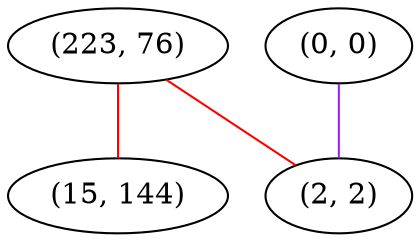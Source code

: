 graph "" {
"(223, 76)";
"(0, 0)";
"(15, 144)";
"(2, 2)";
"(223, 76)" -- "(15, 144)"  [color=red, key=0, weight=1];
"(223, 76)" -- "(2, 2)"  [color=red, key=0, weight=1];
"(0, 0)" -- "(2, 2)"  [color=purple, key=0, weight=4];
}
